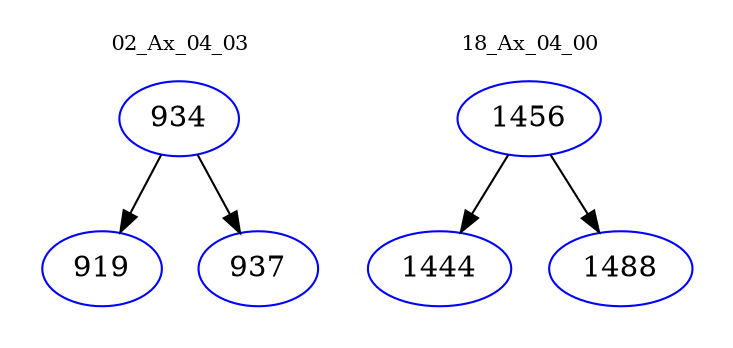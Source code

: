 digraph{
subgraph cluster_0 {
color = white
label = "02_Ax_04_03";
fontsize=10;
T0_934 [label="934", color="blue"]
T0_934 -> T0_919 [color="black"]
T0_919 [label="919", color="blue"]
T0_934 -> T0_937 [color="black"]
T0_937 [label="937", color="blue"]
}
subgraph cluster_1 {
color = white
label = "18_Ax_04_00";
fontsize=10;
T1_1456 [label="1456", color="blue"]
T1_1456 -> T1_1444 [color="black"]
T1_1444 [label="1444", color="blue"]
T1_1456 -> T1_1488 [color="black"]
T1_1488 [label="1488", color="blue"]
}
}
